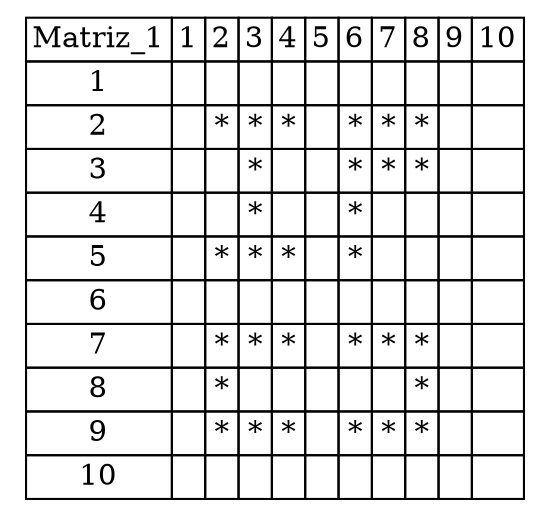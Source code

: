 digraph g {
	node [shape=plaintext]
	node01 [label=<
        <table border="0" cellborder="1" cellspacing="0">
        <tr>
	<td>Matriz_1</td>
	<td>1</td>
	<td>2</td>
	<td>3</td>
	<td>4</td>
	<td>5</td>
	<td>6</td>
	<td>7</td>
	<td>8</td>
	<td>9</td>
	<td>10</td>
</tr>

        <tr>
	<td>1</td>
	<td> </td>
	<td> </td>
	<td> </td>
	<td> </td>
	<td> </td>
	<td> </td>
	<td> </td>
	<td> </td>
	<td> </td>
	<td> </td>
</tr>	<tr>
	<td>2</td>
	<td> </td>
	<td>*</td>
	<td>*</td>
	<td>*</td>
	<td> </td>
	<td>*</td>
	<td>*</td>
	<td>*</td>
	<td> </td>
	<td> </td>
</tr>	<tr>
	<td>3</td>
	<td> </td>
	<td> </td>
	<td>*</td>
	<td> </td>
	<td> </td>
	<td>*</td>
	<td>*</td>
	<td>*</td>
	<td> </td>
	<td> </td>
</tr>	<tr>
	<td>4</td>
	<td> </td>
	<td> </td>
	<td>*</td>
	<td> </td>
	<td> </td>
	<td>*</td>
	<td> </td>
	<td> </td>
	<td> </td>
	<td> </td>
</tr>	<tr>
	<td>5</td>
	<td> </td>
	<td>*</td>
	<td>*</td>
	<td>*</td>
	<td> </td>
	<td>*</td>
	<td> </td>
	<td> </td>
	<td> </td>
	<td> </td>
</tr>	<tr>
	<td>6</td>
	<td> </td>
	<td> </td>
	<td> </td>
	<td> </td>
	<td> </td>
	<td> </td>
	<td> </td>
	<td> </td>
	<td> </td>
	<td> </td>
</tr>	<tr>
	<td>7</td>
	<td> </td>
	<td>*</td>
	<td>*</td>
	<td>*</td>
	<td> </td>
	<td>*</td>
	<td>*</td>
	<td>*</td>
	<td> </td>
	<td> </td>
</tr>	<tr>
	<td>8</td>
	<td> </td>
	<td>*</td>
	<td> </td>
	<td> </td>
	<td> </td>
	<td> </td>
	<td> </td>
	<td>*</td>
	<td> </td>
	<td> </td>
</tr>	<tr>
	<td>9</td>
	<td> </td>
	<td>*</td>
	<td>*</td>
	<td>*</td>
	<td> </td>
	<td>*</td>
	<td>*</td>
	<td>*</td>
	<td> </td>
	<td> </td>
</tr>	<tr>
	<td>10</td>
	<td> </td>
	<td> </td>
	<td> </td>
	<td> </td>
	<td> </td>
	<td> </td>
	<td> </td>
	<td> </td>
	<td> </td>
	<td> </td>
</tr>	
        </table>>]
}

